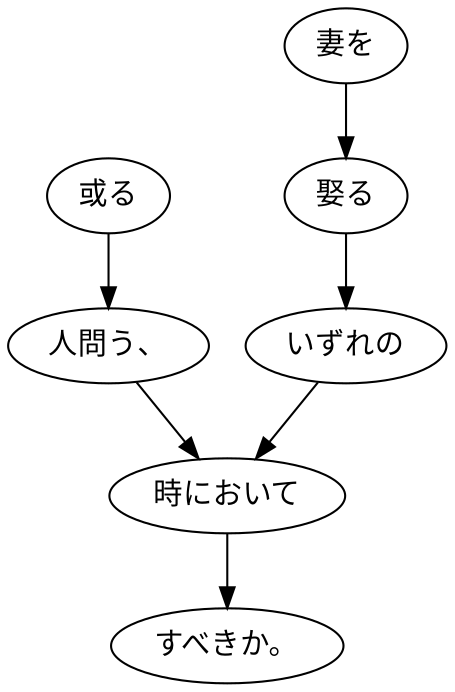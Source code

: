digraph graph8892 {
	node0 [label="或る"];
	node1 [label="人問う、"];
	node2 [label="妻を"];
	node3 [label="娶る"];
	node4 [label="いずれの"];
	node5 [label="時において"];
	node6 [label="すべきか。"];
	node0 -> node1;
	node1 -> node5;
	node2 -> node3;
	node3 -> node4;
	node4 -> node5;
	node5 -> node6;
}
